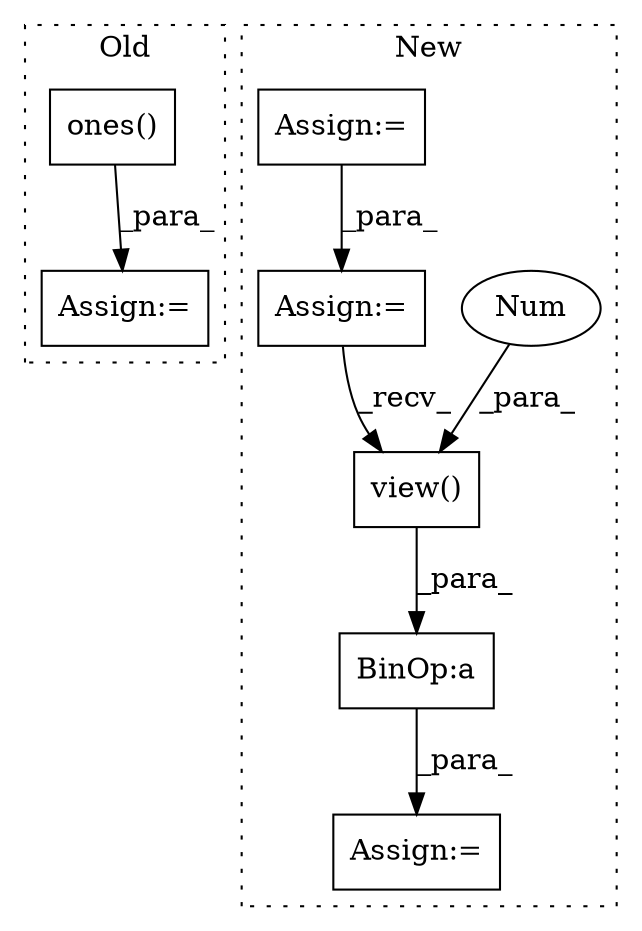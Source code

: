 digraph G {
subgraph cluster0 {
1 [label="ones()" a="75" s="7516,7543" l="8,15" shape="box"];
4 [label="Assign:=" a="68" s="7513" l="3" shape="box"];
label = "Old";
style="dotted";
}
subgraph cluster1 {
2 [label="view()" a="75" s="8719,8737" l="13,1" shape="box"];
3 [label="Num" a="76" s="8736" l="1" shape="ellipse"];
5 [label="Assign:=" a="68" s="8716" l="3" shape="box"];
6 [label="Assign:=" a="68" s="8636" l="3" shape="box"];
7 [label="Assign:=" a="68" s="8578" l="3" shape="box"];
8 [label="BinOp:a" a="82" s="8738" l="3" shape="box"];
label = "New";
style="dotted";
}
1 -> 4 [label="_para_"];
2 -> 8 [label="_para_"];
3 -> 2 [label="_para_"];
6 -> 2 [label="_recv_"];
7 -> 6 [label="_para_"];
8 -> 5 [label="_para_"];
}